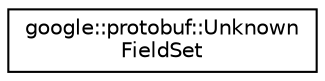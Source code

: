 digraph "类继承关系图"
{
 // LATEX_PDF_SIZE
  edge [fontname="Helvetica",fontsize="10",labelfontname="Helvetica",labelfontsize="10"];
  node [fontname="Helvetica",fontsize="10",shape=record];
  rankdir="LR";
  Node0 [label="google::protobuf::Unknown\lFieldSet",height=0.2,width=0.4,color="black", fillcolor="white", style="filled",URL="$classgoogle_1_1protobuf_1_1UnknownFieldSet.html",tooltip=" "];
}
